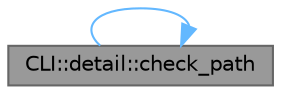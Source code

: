 digraph "CLI::detail::check_path"
{
 // LATEX_PDF_SIZE
  bgcolor="transparent";
  edge [fontname=Helvetica,fontsize=10,labelfontname=Helvetica,labelfontsize=10];
  node [fontname=Helvetica,fontsize=10,shape=box,height=0.2,width=0.4];
  rankdir="LR";
  Node1 [id="Node000001",label="CLI::detail::check_path",height=0.2,width=0.4,color="gray40", fillcolor="grey60", style="filled", fontcolor="black",tooltip="get the type of the path from a file name"];
  Node1 -> Node1 [id="edge1_Node000001_Node000001",color="steelblue1",style="solid",tooltip=" "];
}
